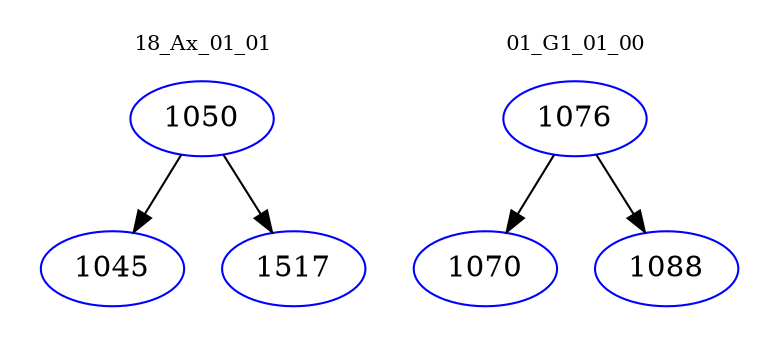 digraph{
subgraph cluster_0 {
color = white
label = "18_Ax_01_01";
fontsize=10;
T0_1050 [label="1050", color="blue"]
T0_1050 -> T0_1045 [color="black"]
T0_1045 [label="1045", color="blue"]
T0_1050 -> T0_1517 [color="black"]
T0_1517 [label="1517", color="blue"]
}
subgraph cluster_1 {
color = white
label = "01_G1_01_00";
fontsize=10;
T1_1076 [label="1076", color="blue"]
T1_1076 -> T1_1070 [color="black"]
T1_1070 [label="1070", color="blue"]
T1_1076 -> T1_1088 [color="black"]
T1_1088 [label="1088", color="blue"]
}
}
